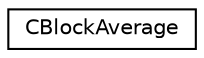 digraph "Graphical Class Hierarchy"
{
 // LATEX_PDF_SIZE
  edge [fontname="Helvetica",fontsize="10",labelfontname="Helvetica",labelfontsize="10"];
  node [fontname="Helvetica",fontsize="10",shape=record];
  rankdir="LR";
  Node0 [label="CBlockAverage",height=0.2,width=0.4,color="black", fillcolor="white", style="filled",URL="$class_c_block_average.html",tooltip=" "];
}
